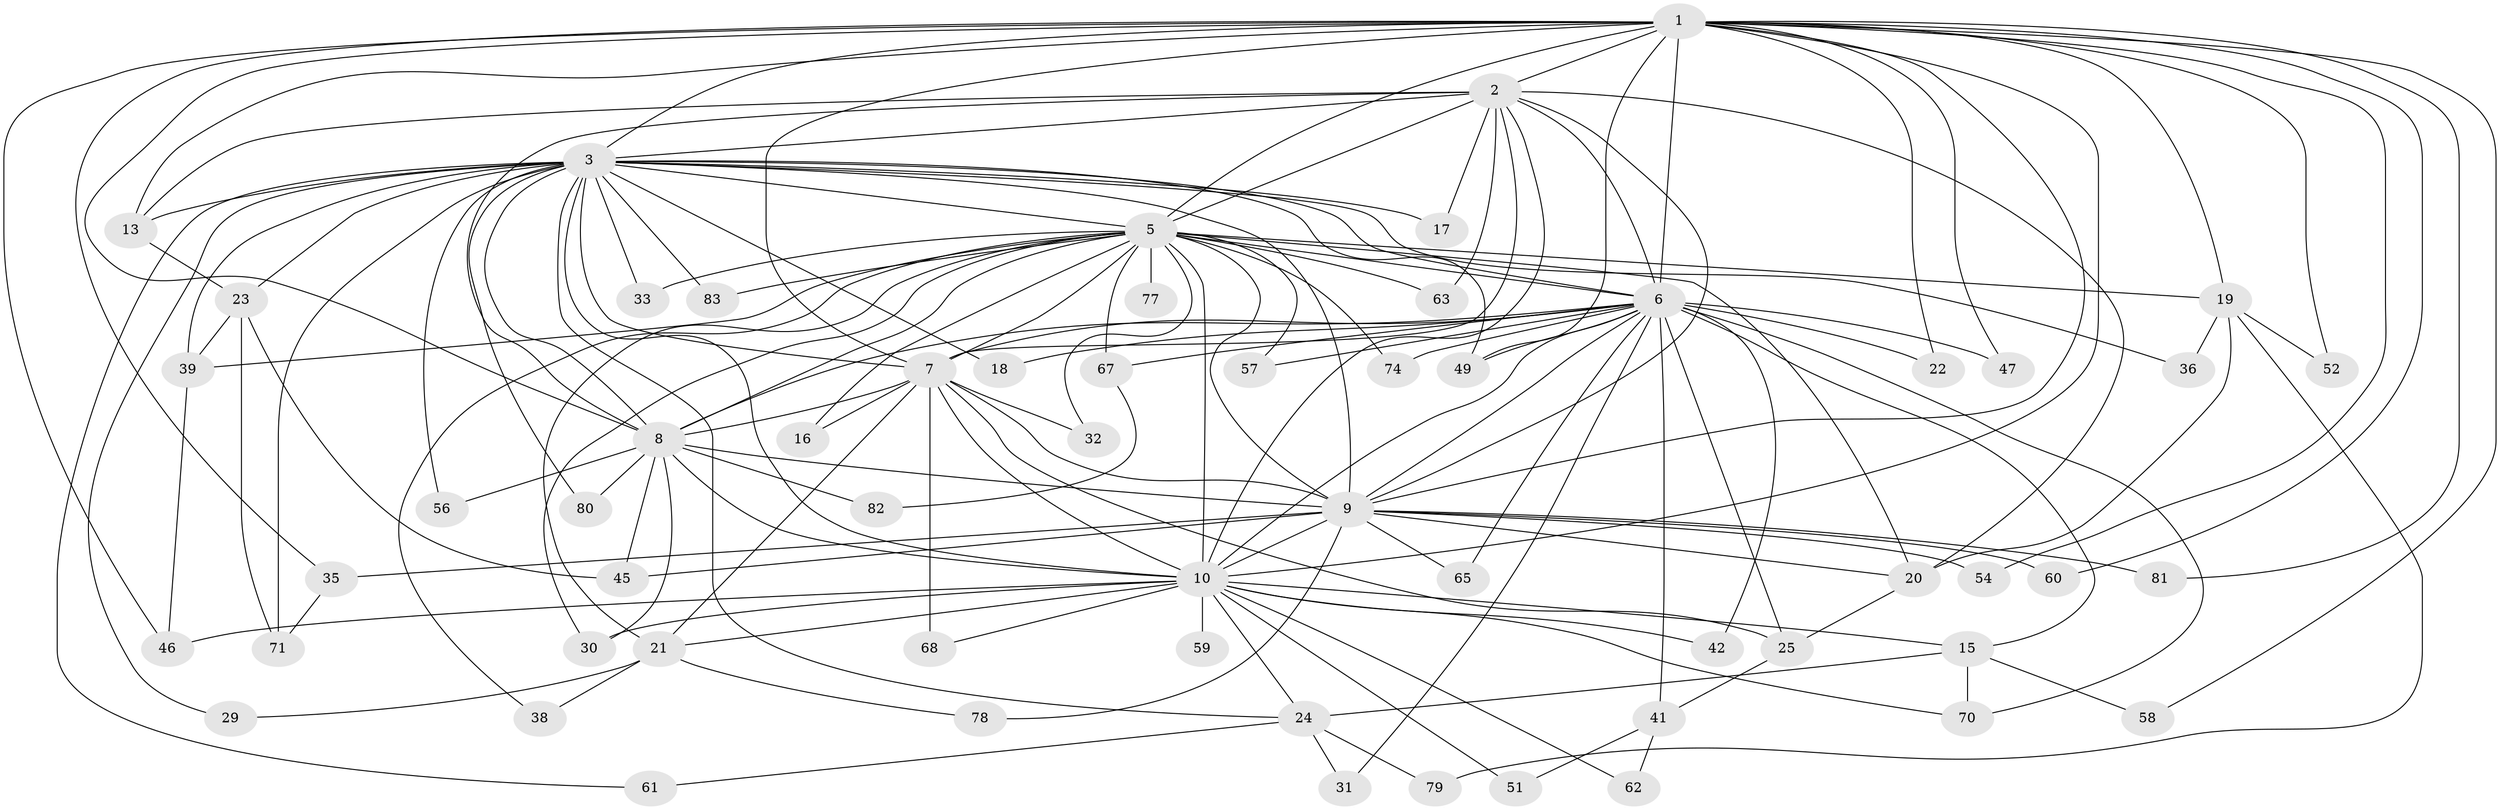 // original degree distribution, {21: 0.023809523809523808, 12: 0.011904761904761904, 14: 0.011904761904761904, 24: 0.011904761904761904, 20: 0.023809523809523808, 16: 0.023809523809523808, 17: 0.011904761904761904, 6: 0.07142857142857142, 4: 0.09523809523809523, 5: 0.023809523809523808, 2: 0.5595238095238095, 3: 0.13095238095238096}
// Generated by graph-tools (version 1.1) at 2025/41/03/06/25 10:41:42]
// undirected, 60 vertices, 149 edges
graph export_dot {
graph [start="1"]
  node [color=gray90,style=filled];
  1 [super="+12"];
  2 [super="+50"];
  3 [super="+4"];
  5 [super="+27"];
  6 [super="+11"];
  7 [super="+69"];
  8 [super="+34"];
  9 [super="+28"];
  10 [super="+14"];
  13 [super="+26"];
  15 [super="+75"];
  16;
  17;
  18;
  19 [super="+43"];
  20;
  21;
  22;
  23 [super="+40"];
  24 [super="+37"];
  25 [super="+44"];
  29;
  30 [super="+64"];
  31;
  32;
  33;
  35 [super="+48"];
  36;
  38;
  39 [super="+66"];
  41;
  42;
  45 [super="+55"];
  46 [super="+72"];
  47;
  49 [super="+53"];
  51;
  52;
  54;
  56 [super="+84"];
  57;
  58;
  59;
  60;
  61;
  62;
  63;
  65;
  67;
  68 [super="+76"];
  70;
  71 [super="+73"];
  74;
  77;
  78;
  79;
  80;
  81;
  82;
  83;
  1 -- 2;
  1 -- 3 [weight=2];
  1 -- 5;
  1 -- 6;
  1 -- 7;
  1 -- 8;
  1 -- 9;
  1 -- 10 [weight=2];
  1 -- 19;
  1 -- 22;
  1 -- 35 [weight=2];
  1 -- 46;
  1 -- 47;
  1 -- 49;
  1 -- 54;
  1 -- 60;
  1 -- 81;
  1 -- 58;
  1 -- 52;
  1 -- 13;
  2 -- 3 [weight=2];
  2 -- 5;
  2 -- 6;
  2 -- 7;
  2 -- 8;
  2 -- 9;
  2 -- 10;
  2 -- 13;
  2 -- 17;
  2 -- 20;
  2 -- 63;
  3 -- 5 [weight=2];
  3 -- 6 [weight=2];
  3 -- 7 [weight=2];
  3 -- 8 [weight=2];
  3 -- 9 [weight=2];
  3 -- 10 [weight=2];
  3 -- 13;
  3 -- 18;
  3 -- 49;
  3 -- 71;
  3 -- 80;
  3 -- 17;
  3 -- 83;
  3 -- 23 [weight=2];
  3 -- 29;
  3 -- 33;
  3 -- 36;
  3 -- 39;
  3 -- 56 [weight=2];
  3 -- 61;
  3 -- 24;
  5 -- 6;
  5 -- 7;
  5 -- 8;
  5 -- 9;
  5 -- 10;
  5 -- 16;
  5 -- 19 [weight=2];
  5 -- 21;
  5 -- 30;
  5 -- 32;
  5 -- 33;
  5 -- 38;
  5 -- 39;
  5 -- 57;
  5 -- 63;
  5 -- 67;
  5 -- 74;
  5 -- 77 [weight=2];
  5 -- 83;
  5 -- 20;
  6 -- 7 [weight=2];
  6 -- 8;
  6 -- 9;
  6 -- 10;
  6 -- 18;
  6 -- 22;
  6 -- 31;
  6 -- 41;
  6 -- 42;
  6 -- 47;
  6 -- 65;
  6 -- 67;
  6 -- 74;
  6 -- 70;
  6 -- 57;
  6 -- 15;
  6 -- 49;
  6 -- 25;
  7 -- 8;
  7 -- 9;
  7 -- 10;
  7 -- 16;
  7 -- 25;
  7 -- 32;
  7 -- 68 [weight=2];
  7 -- 21;
  8 -- 9 [weight=2];
  8 -- 10 [weight=3];
  8 -- 30;
  8 -- 56;
  8 -- 80;
  8 -- 82;
  8 -- 45;
  9 -- 10;
  9 -- 20;
  9 -- 35;
  9 -- 54;
  9 -- 65;
  9 -- 78;
  9 -- 81;
  9 -- 60;
  9 -- 45;
  10 -- 15;
  10 -- 21;
  10 -- 51;
  10 -- 59 [weight=2];
  10 -- 62;
  10 -- 68;
  10 -- 70;
  10 -- 42;
  10 -- 24;
  10 -- 46;
  10 -- 30;
  13 -- 23;
  15 -- 24;
  15 -- 58;
  15 -- 70;
  19 -- 20;
  19 -- 36;
  19 -- 52;
  19 -- 79;
  20 -- 25;
  21 -- 29;
  21 -- 38;
  21 -- 78;
  23 -- 45;
  23 -- 71;
  23 -- 39;
  24 -- 31;
  24 -- 61;
  24 -- 79;
  25 -- 41;
  35 -- 71;
  39 -- 46;
  41 -- 51;
  41 -- 62;
  67 -- 82;
}
